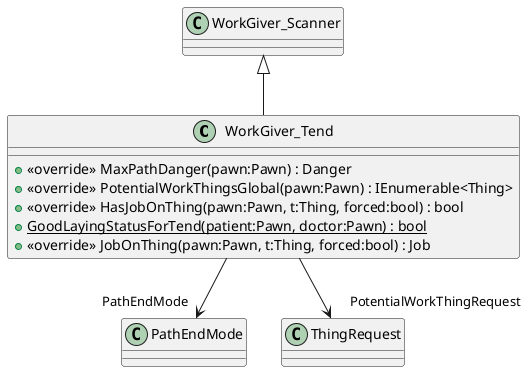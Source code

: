 @startuml
class WorkGiver_Tend {
    + <<override>> MaxPathDanger(pawn:Pawn) : Danger
    + <<override>> PotentialWorkThingsGlobal(pawn:Pawn) : IEnumerable<Thing>
    + <<override>> HasJobOnThing(pawn:Pawn, t:Thing, forced:bool) : bool
    + {static} GoodLayingStatusForTend(patient:Pawn, doctor:Pawn) : bool
    + <<override>> JobOnThing(pawn:Pawn, t:Thing, forced:bool) : Job
}
WorkGiver_Scanner <|-- WorkGiver_Tend
WorkGiver_Tend --> "PathEndMode" PathEndMode
WorkGiver_Tend --> "PotentialWorkThingRequest" ThingRequest
@enduml
